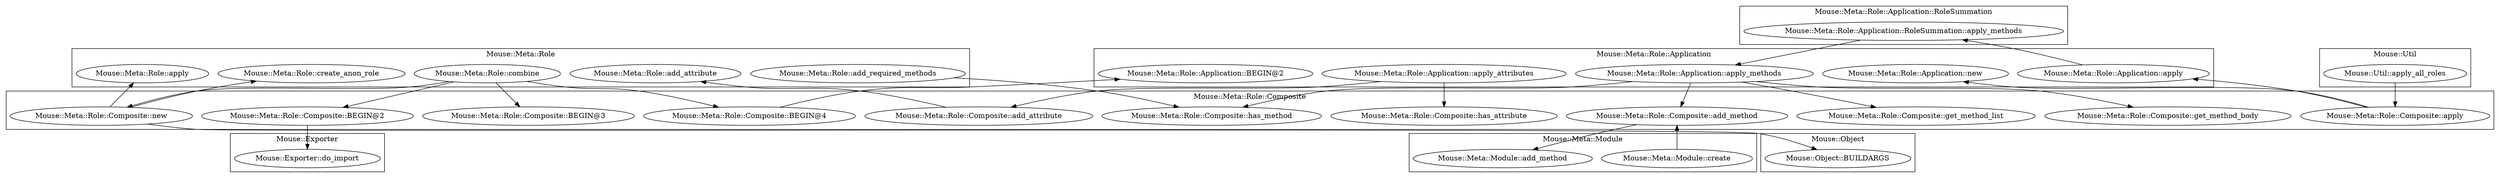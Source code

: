 digraph {
graph [overlap=false]
subgraph cluster_Mouse_Meta_Role {
	label="Mouse::Meta::Role";
	"Mouse::Meta::Role::add_required_methods";
	"Mouse::Meta::Role::create_anon_role";
	"Mouse::Meta::Role::combine";
	"Mouse::Meta::Role::add_attribute";
	"Mouse::Meta::Role::apply";
}
subgraph cluster_Mouse_Meta_Role_Composite {
	label="Mouse::Meta::Role::Composite";
	"Mouse::Meta::Role::Composite::get_method_body";
	"Mouse::Meta::Role::Composite::BEGIN@2";
	"Mouse::Meta::Role::Composite::add_attribute";
	"Mouse::Meta::Role::Composite::BEGIN@3";
	"Mouse::Meta::Role::Composite::add_method";
	"Mouse::Meta::Role::Composite::get_method_list";
	"Mouse::Meta::Role::Composite::apply";
	"Mouse::Meta::Role::Composite::BEGIN@4";
	"Mouse::Meta::Role::Composite::has_method";
	"Mouse::Meta::Role::Composite::has_attribute";
	"Mouse::Meta::Role::Composite::new";
}
subgraph cluster_Mouse_Object {
	label="Mouse::Object";
	"Mouse::Object::BUILDARGS";
}
subgraph cluster_Mouse_Meta_Role_Application_RoleSummation {
	label="Mouse::Meta::Role::Application::RoleSummation";
	"Mouse::Meta::Role::Application::RoleSummation::apply_methods";
}
subgraph cluster_Mouse_Util {
	label="Mouse::Util";
	"Mouse::Util::apply_all_roles";
}
subgraph cluster_Mouse_Meta_Role_Application {
	label="Mouse::Meta::Role::Application";
	"Mouse::Meta::Role::Application::new";
	"Mouse::Meta::Role::Application::BEGIN@2";
	"Mouse::Meta::Role::Application::apply";
	"Mouse::Meta::Role::Application::apply_methods";
	"Mouse::Meta::Role::Application::apply_attributes";
}
subgraph cluster_Mouse_Exporter {
	label="Mouse::Exporter";
	"Mouse::Exporter::do_import";
}
subgraph cluster_Mouse_Meta_Module {
	label="Mouse::Meta::Module";
	"Mouse::Meta::Module::create";
	"Mouse::Meta::Module::add_method";
}
"Mouse::Meta::Role::combine" -> "Mouse::Meta::Role::Composite::BEGIN@2";
"Mouse::Meta::Role::combine" -> "Mouse::Meta::Role::Composite::new";
"Mouse::Meta::Role::Composite::apply" -> "Mouse::Meta::Role::Application::apply";
"Mouse::Meta::Role::Application::apply_attributes" -> "Mouse::Meta::Role::Composite::add_attribute";
"Mouse::Meta::Role::Composite::add_method" -> "Mouse::Meta::Module::add_method";
"Mouse::Meta::Role::Composite::BEGIN@4" -> "Mouse::Meta::Role::Application::BEGIN@2";
"Mouse::Meta::Role::combine" -> "Mouse::Meta::Role::Composite::BEGIN@3";
"Mouse::Meta::Role::combine" -> "Mouse::Meta::Role::Composite::BEGIN@4";
"Mouse::Meta::Role::add_required_methods" -> "Mouse::Meta::Role::Composite::has_method";
"Mouse::Meta::Role::Application::apply_methods" -> "Mouse::Meta::Role::Composite::has_method";
"Mouse::Meta::Role::Application::apply_methods" -> "Mouse::Meta::Role::Composite::get_method_body";
"Mouse::Meta::Role::Application::RoleSummation::apply_methods" -> "Mouse::Meta::Role::Application::apply_methods";
"Mouse::Meta::Role::Composite::new" -> "Mouse::Meta::Role::create_anon_role";
"Mouse::Meta::Role::Application::apply" -> "Mouse::Meta::Role::Application::RoleSummation::apply_methods";
"Mouse::Meta::Role::Application::apply_attributes" -> "Mouse::Meta::Role::Composite::has_attribute";
"Mouse::Meta::Role::Composite::apply" -> "Mouse::Meta::Role::Application::new";
"Mouse::Meta::Role::Composite::BEGIN@2" -> "Mouse::Exporter::do_import";
"Mouse::Meta::Role::Composite::new" -> "Mouse::Meta::Role::apply";
"Mouse::Meta::Role::Composite::new" -> "Mouse::Object::BUILDARGS";
"Mouse::Meta::Role::Application::apply_methods" -> "Mouse::Meta::Role::Composite::get_method_list";
"Mouse::Meta::Role::Composite::add_attribute" -> "Mouse::Meta::Role::add_attribute";
"Mouse::Meta::Module::create" -> "Mouse::Meta::Role::Composite::add_method";
"Mouse::Meta::Role::Application::apply_methods" -> "Mouse::Meta::Role::Composite::add_method";
"Mouse::Util::apply_all_roles" -> "Mouse::Meta::Role::Composite::apply";
}
